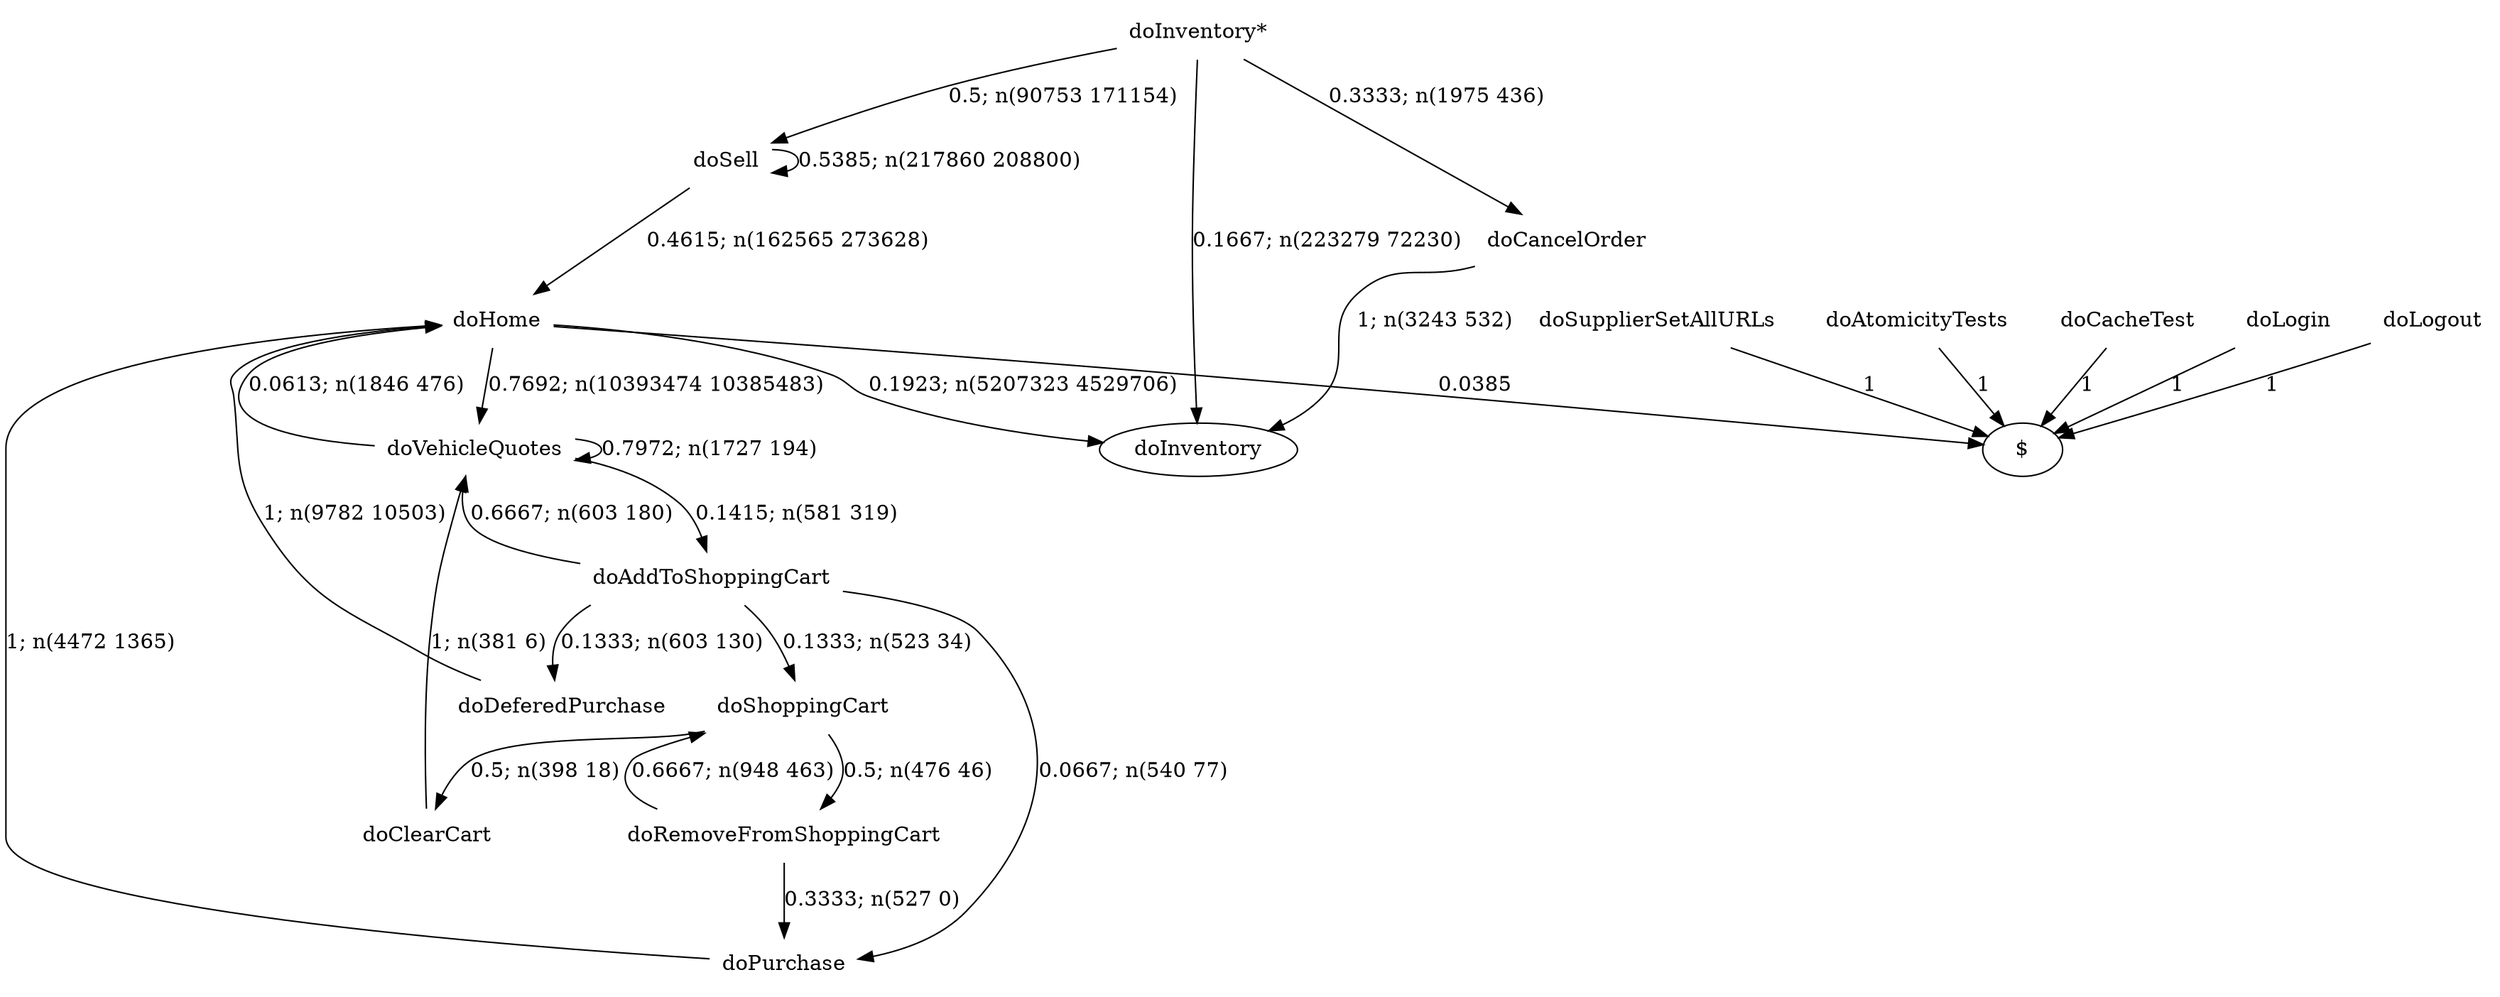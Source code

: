 digraph G {"doInventory*" [label="doInventory*",shape=none];"doSupplierSetAllURLs" [label="doSupplierSetAllURLs",shape=none];"doAtomicityTests" [label="doAtomicityTests",shape=none];"doCacheTest" [label="doCacheTest",shape=none];"doLogin" [label="doLogin",shape=none];"doVehicleQuotes" [label="doVehicleQuotes",shape=none];"doAddToShoppingCart" [label="doAddToShoppingCart",shape=none];"doDeferedPurchase" [label="doDeferedPurchase",shape=none];"doHome" [label="doHome",shape=none];"doShoppingCart" [label="doShoppingCart",shape=none];"doClearCart" [label="doClearCart",shape=none];"doPurchase" [label="doPurchase",shape=none];"doSell" [label="doSell",shape=none];"doLogout" [label="doLogout",shape=none];"doCancelOrder" [label="doCancelOrder",shape=none];"doRemoveFromShoppingCart" [label="doRemoveFromShoppingCart",shape=none];"doInventory*"->"doInventory" [style=solid,label="0.1667; n(223279 72230)"];"doInventory*"->"doSell" [style=solid,label="0.5; n(90753 171154)"];"doInventory*"->"doCancelOrder" [style=solid,label="0.3333; n(1975 436)"];"doSupplierSetAllURLs"->"$" [style=solid,label="1"];"doAtomicityTests"->"$" [style=solid,label="1"];"doCacheTest"->"$" [style=solid,label="1"];"doLogin"->"$" [style=solid,label="1"];"doVehicleQuotes"->"doVehicleQuotes" [style=solid,label="0.7972; n(1727 194)"];"doVehicleQuotes"->"doAddToShoppingCart" [style=solid,label="0.1415; n(581 319)"];"doVehicleQuotes"->"doHome" [style=solid,label="0.0613; n(1846 476)"];"doAddToShoppingCart"->"doVehicleQuotes" [style=solid,label="0.6667; n(603 180)"];"doAddToShoppingCart"->"doDeferedPurchase" [style=solid,label="0.1333; n(603 130)"];"doAddToShoppingCart"->"doShoppingCart" [style=solid,label="0.1333; n(523 34)"];"doAddToShoppingCart"->"doPurchase" [style=solid,label="0.0667; n(540 77)"];"doDeferedPurchase"->"doHome" [style=solid,label="1; n(9782 10503)"];"doHome"->"doInventory" [style=solid,label="0.1923; n(5207323 4529706)"];"doHome"->"doVehicleQuotes" [style=solid,label="0.7692; n(10393474 10385483)"];"doHome"->"$" [style=solid,label="0.0385"];"doShoppingCart"->"doClearCart" [style=solid,label="0.5; n(398 18)"];"doShoppingCart"->"doRemoveFromShoppingCart" [style=solid,label="0.5; n(476 46)"];"doClearCart"->"doVehicleQuotes" [style=solid,label="1; n(381 6)"];"doPurchase"->"doHome" [style=solid,label="1; n(4472 1365)"];"doSell"->"doHome" [style=solid,label="0.4615; n(162565 273628)"];"doSell"->"doSell" [style=solid,label="0.5385; n(217860 208800)"];"doLogout"->"$" [style=solid,label="1"];"doCancelOrder"->"doInventory" [style=solid,label="1; n(3243 532)"];"doRemoveFromShoppingCart"->"doShoppingCart" [style=solid,label="0.6667; n(948 463)"];"doRemoveFromShoppingCart"->"doPurchase" [style=solid,label="0.3333; n(527 0)"];}